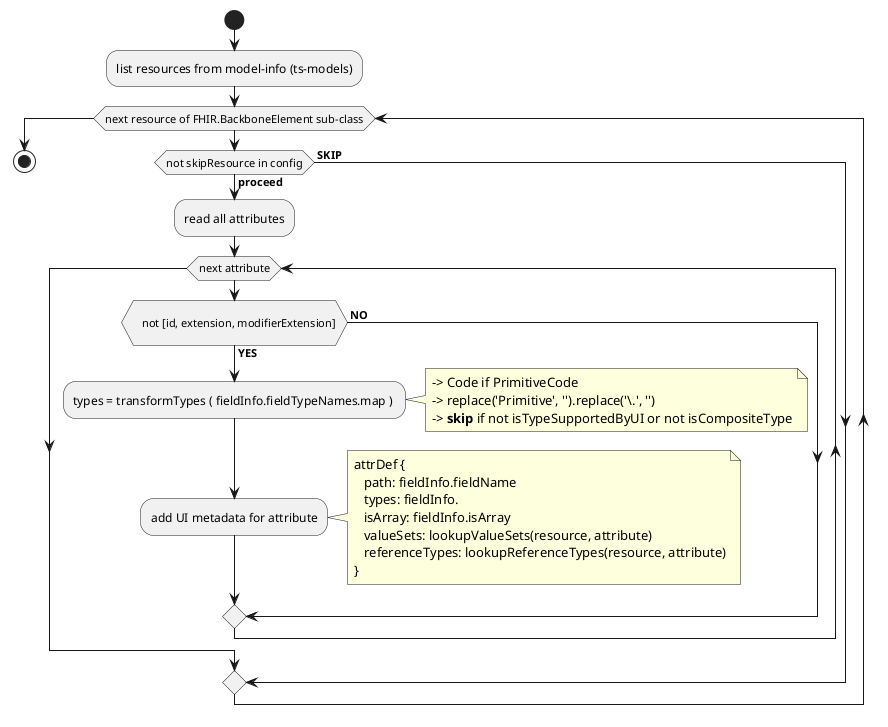 @startuml

start

:list resources from model-info (ts-models);
while (next resource of FHIR.BackboneElement sub-class)

if (not skipResource in config) then (<b>proceed</b>)

:read all attributes;

while (next attribute)

if (
   not [id, extension, modifierExtension]
) then (<b>YES</b>)
   :types = transformTypes ( fieldInfo.fieldTypeNames.map ) ;
   note right
      -> Code if PrimitiveCode
      -> replace('Primitive', '').replace('\.', '')
      -> <b>skip</b> if not isTypeSupportedByUI or not isCompositeType
   end note
   :add UI metadata for attribute;
   note right
    attrDef {
       path: fieldInfo.fieldName
       types: fieldInfo.
       isArray: fieldInfo.isArray
       valueSets: lookupValueSets(resource, attribute)
       referenceTypes: lookupReferenceTypes(resource, attribute)
    }
   end note
else (<b> NO </b>)

endif


endwhile

else (<b> SKIP </b>)
endif

endwhile

stop

@enduml
